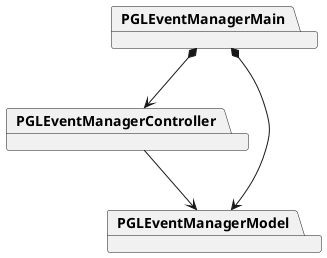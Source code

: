 @startuml packages
set namespaceSeparator none
package "PGLEventManagerController" as PGLEventManagerController
package "PGLEventManagerMain" as PGLEventManagerMain
package "PGLEventManagerModel" as PGLEventManagerModel
PGLEventManagerController --> PGLEventManagerModel
PGLEventManagerMain *--> PGLEventManagerController
PGLEventManagerMain *--> PGLEventManagerModel
@enduml

